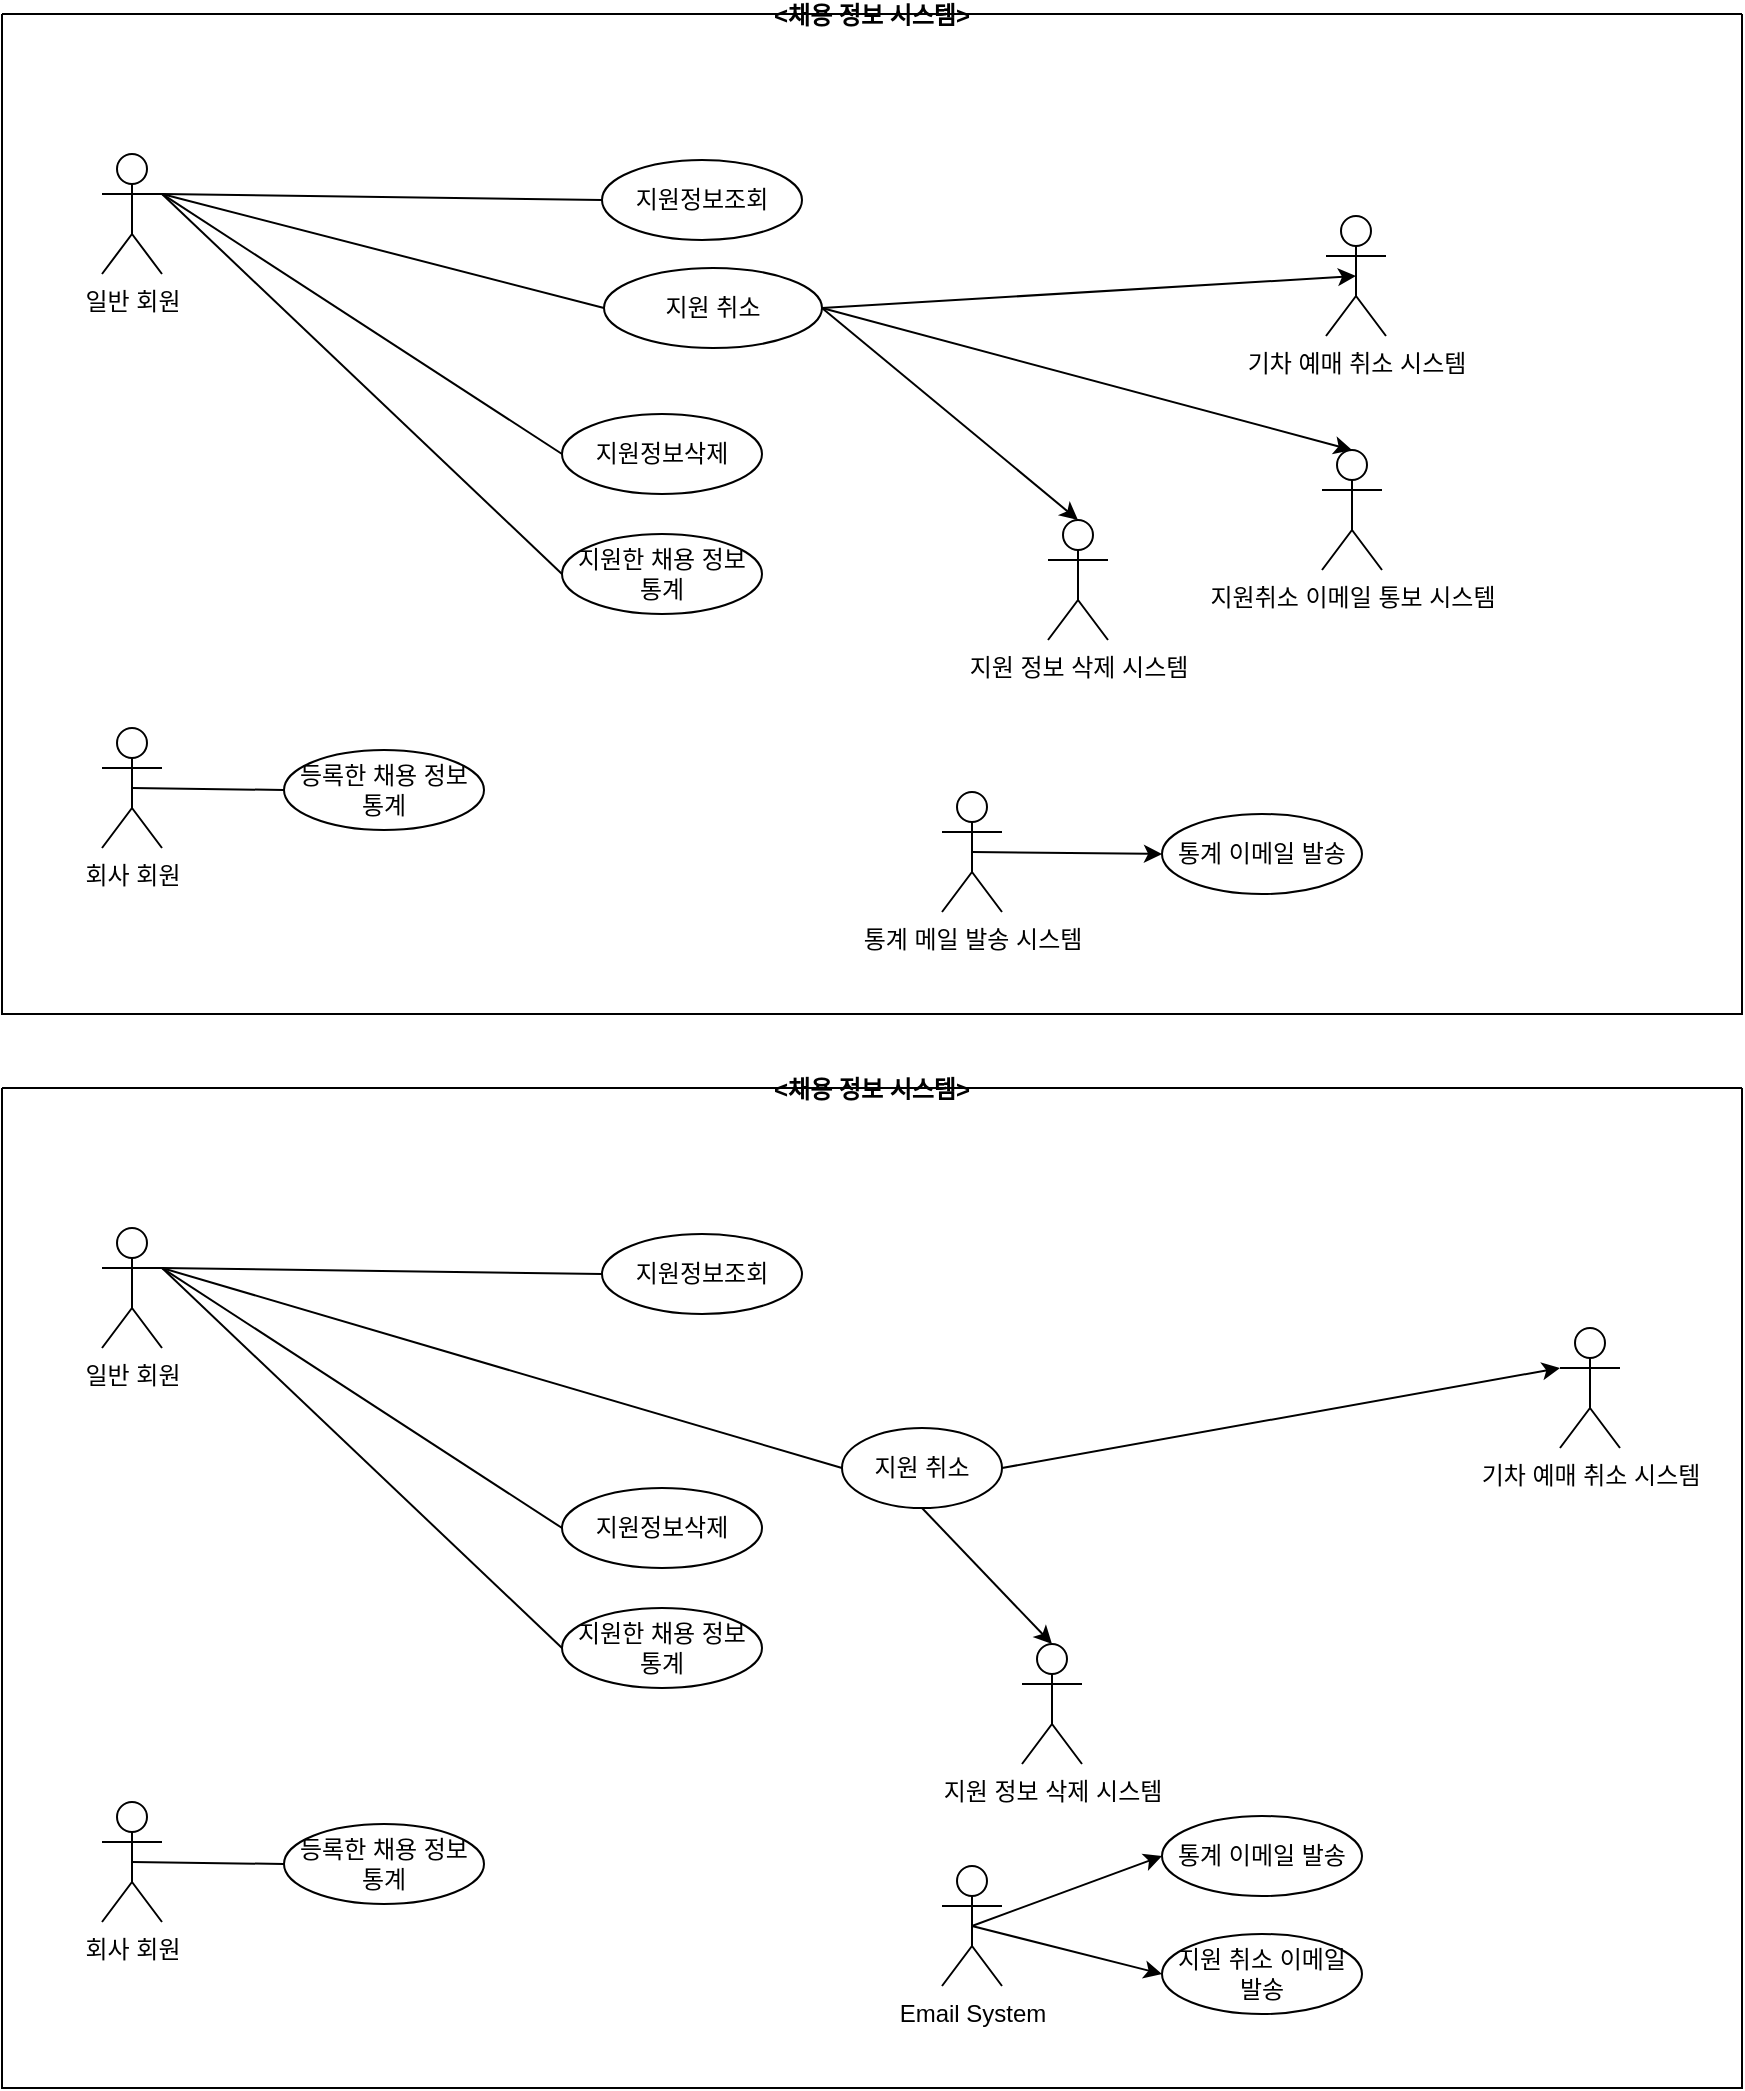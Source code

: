 <mxfile version="21.1.5" type="github">
  <diagram name="지원기능" id="UPAmNvmZ-K9R0Tg9lCOD">
    <mxGraphModel dx="2591" dy="2213" grid="1" gridSize="10" guides="1" tooltips="1" connect="1" arrows="1" fold="1" page="1" pageScale="1" pageWidth="827" pageHeight="1169" math="0" shadow="0">
      <root>
        <mxCell id="0" />
        <mxCell id="1" parent="0" />
        <mxCell id="RSWRGFQSnWnRpEEUj8jb-1" value="일반 회원" style="shape=umlActor;verticalLabelPosition=bottom;verticalAlign=top;html=1;outlineConnect=0;" parent="1" vertex="1">
          <mxGeometry x="40" y="40" width="30" height="60" as="geometry" />
        </mxCell>
        <mxCell id="RSWRGFQSnWnRpEEUj8jb-2" value="회사 회원" style="shape=umlActor;verticalLabelPosition=bottom;verticalAlign=top;html=1;outlineConnect=0;" parent="1" vertex="1">
          <mxGeometry x="40" y="327" width="30" height="60" as="geometry" />
        </mxCell>
        <mxCell id="RSWRGFQSnWnRpEEUj8jb-3" value="지원정보조회" style="ellipse;whiteSpace=wrap;html=1;" parent="1" vertex="1">
          <mxGeometry x="290" y="43" width="100" height="40" as="geometry" />
        </mxCell>
        <mxCell id="RSWRGFQSnWnRpEEUj8jb-19" value="" style="endArrow=none;html=1;rounded=0;entryX=0;entryY=0.5;entryDx=0;entryDy=0;exitX=1;exitY=0.333;exitDx=0;exitDy=0;exitPerimeter=0;" parent="1" source="RSWRGFQSnWnRpEEUj8jb-1" target="RSWRGFQSnWnRpEEUj8jb-3" edge="1">
          <mxGeometry width="50" height="50" relative="1" as="geometry">
            <mxPoint x="80" y="70" as="sourcePoint" />
            <mxPoint x="460" y="100" as="targetPoint" />
          </mxGeometry>
        </mxCell>
        <mxCell id="RSWRGFQSnWnRpEEUj8jb-24" value="" style="endArrow=none;html=1;rounded=0;entryX=0;entryY=0.5;entryDx=0;entryDy=0;exitX=1;exitY=0.333;exitDx=0;exitDy=0;exitPerimeter=0;" parent="1" source="RSWRGFQSnWnRpEEUj8jb-1" target="RSWRGFQSnWnRpEEUj8jb-23" edge="1">
          <mxGeometry width="50" height="50" relative="1" as="geometry">
            <mxPoint x="80" y="70" as="sourcePoint" />
            <mxPoint x="300" y="73" as="targetPoint" />
          </mxGeometry>
        </mxCell>
        <mxCell id="RSWRGFQSnWnRpEEUj8jb-28" value="&lt;채용 정보 시스템&gt;" style="swimlane;startSize=0;" parent="1" vertex="1">
          <mxGeometry x="-10" y="-30" width="870" height="500" as="geometry" />
        </mxCell>
        <mxCell id="ywEW3Zn0HRga_1FKV1Z--3" value="등록한 채용 정보 통계" style="ellipse;whiteSpace=wrap;html=1;" parent="RSWRGFQSnWnRpEEUj8jb-28" vertex="1">
          <mxGeometry x="141" y="368" width="100" height="40" as="geometry" />
        </mxCell>
        <mxCell id="ywEW3Zn0HRga_1FKV1Z--39" value="지원 정보 삭제 시스템" style="shape=umlActor;verticalLabelPosition=bottom;verticalAlign=top;html=1;outlineConnect=0;" parent="RSWRGFQSnWnRpEEUj8jb-28" vertex="1">
          <mxGeometry x="523" y="253" width="30" height="60" as="geometry" />
        </mxCell>
        <mxCell id="RSWRGFQSnWnRpEEUj8jb-20" value="지원취소 이메일 통보 시스템" style="shape=umlActor;verticalLabelPosition=bottom;verticalAlign=top;html=1;outlineConnect=0;" parent="RSWRGFQSnWnRpEEUj8jb-28" vertex="1">
          <mxGeometry x="660" y="218" width="30" height="60" as="geometry" />
        </mxCell>
        <mxCell id="RSWRGFQSnWnRpEEUj8jb-12" value="지원 취소" style="ellipse;whiteSpace=wrap;html=1;" parent="RSWRGFQSnWnRpEEUj8jb-28" vertex="1">
          <mxGeometry x="301" y="127" width="109" height="40" as="geometry" />
        </mxCell>
        <mxCell id="RSWRGFQSnWnRpEEUj8jb-22" value="" style="endArrow=classic;html=1;rounded=0;entryX=0.5;entryY=0;entryDx=0;entryDy=0;entryPerimeter=0;exitX=1;exitY=0.5;exitDx=0;exitDy=0;" parent="RSWRGFQSnWnRpEEUj8jb-28" source="RSWRGFQSnWnRpEEUj8jb-12" target="RSWRGFQSnWnRpEEUj8jb-20" edge="1">
          <mxGeometry width="50" height="50" relative="1" as="geometry">
            <mxPoint x="420" y="180" as="sourcePoint" />
            <mxPoint x="470" y="130" as="targetPoint" />
          </mxGeometry>
        </mxCell>
        <mxCell id="ywEW3Zn0HRga_1FKV1Z--2" value="" style="endArrow=classic;html=1;rounded=0;entryX=0.5;entryY=0;entryDx=0;entryDy=0;exitX=1;exitY=0.5;exitDx=0;exitDy=0;entryPerimeter=0;" parent="RSWRGFQSnWnRpEEUj8jb-28" source="RSWRGFQSnWnRpEEUj8jb-12" target="ywEW3Zn0HRga_1FKV1Z--39" edge="1">
          <mxGeometry width="50" height="50" relative="1" as="geometry">
            <mxPoint x="600" y="203" as="sourcePoint" />
            <mxPoint x="599" y="310" as="targetPoint" />
          </mxGeometry>
        </mxCell>
        <mxCell id="ywEW3Zn0HRga_1FKV1Z--50" value="지원한 채용 정보 통계" style="ellipse;whiteSpace=wrap;html=1;" parent="RSWRGFQSnWnRpEEUj8jb-28" vertex="1">
          <mxGeometry x="280" y="260" width="100" height="40" as="geometry" />
        </mxCell>
        <mxCell id="ywEW3Zn0HRga_1FKV1Z--52" value="통계 메일 발송 시스템" style="shape=umlActor;verticalLabelPosition=bottom;verticalAlign=top;html=1;outlineConnect=0;" parent="RSWRGFQSnWnRpEEUj8jb-28" vertex="1">
          <mxGeometry x="470" y="389" width="30" height="60" as="geometry" />
        </mxCell>
        <mxCell id="ywEW3Zn0HRga_1FKV1Z--60" value="" style="endArrow=classic;html=1;rounded=0;entryX=0;entryY=0.5;entryDx=0;entryDy=0;exitX=0.5;exitY=0.5;exitDx=0;exitDy=0;exitPerimeter=0;" parent="RSWRGFQSnWnRpEEUj8jb-28" source="ywEW3Zn0HRga_1FKV1Z--52" target="ywEW3Zn0HRga_1FKV1Z--59" edge="1">
          <mxGeometry width="50" height="50" relative="1" as="geometry">
            <mxPoint x="395" y="400" as="sourcePoint" />
            <mxPoint x="800" y="560" as="targetPoint" />
          </mxGeometry>
        </mxCell>
        <mxCell id="ywEW3Zn0HRga_1FKV1Z--59" value="통계 이메일 발송" style="ellipse;whiteSpace=wrap;html=1;" parent="RSWRGFQSnWnRpEEUj8jb-28" vertex="1">
          <mxGeometry x="580" y="400" width="100" height="40" as="geometry" />
        </mxCell>
        <mxCell id="RSWRGFQSnWnRpEEUj8jb-23" value="지원정보삭제" style="ellipse;whiteSpace=wrap;html=1;" parent="RSWRGFQSnWnRpEEUj8jb-28" vertex="1">
          <mxGeometry x="280" y="200" width="100" height="40" as="geometry" />
        </mxCell>
        <mxCell id="RSWRGFQSnWnRpEEUj8jb-31" value="" style="endArrow=classic;html=1;rounded=0;exitX=1;exitY=0.5;exitDx=0;exitDy=0;entryX=0.5;entryY=0.5;entryDx=0;entryDy=0;entryPerimeter=0;" parent="1" source="RSWRGFQSnWnRpEEUj8jb-12" target="ywEW3Zn0HRga_1FKV1Z--41" edge="1">
          <mxGeometry width="50" height="50" relative="1" as="geometry">
            <mxPoint x="410" y="280" as="sourcePoint" />
            <mxPoint x="800" y="130" as="targetPoint" />
          </mxGeometry>
        </mxCell>
        <mxCell id="ywEW3Zn0HRga_1FKV1Z--5" value="" style="endArrow=none;html=1;rounded=0;exitX=1;exitY=0.333;exitDx=0;exitDy=0;exitPerimeter=0;entryX=0;entryY=0.5;entryDx=0;entryDy=0;" parent="1" source="RSWRGFQSnWnRpEEUj8jb-1" target="ywEW3Zn0HRga_1FKV1Z--50" edge="1">
          <mxGeometry width="50" height="50" relative="1" as="geometry">
            <mxPoint x="380" y="180" as="sourcePoint" />
            <mxPoint x="430" y="130" as="targetPoint" />
          </mxGeometry>
        </mxCell>
        <mxCell id="ywEW3Zn0HRga_1FKV1Z--6" value="" style="endArrow=none;html=1;rounded=0;entryX=0;entryY=0.5;entryDx=0;entryDy=0;exitX=0.5;exitY=0.5;exitDx=0;exitDy=0;exitPerimeter=0;" parent="1" source="RSWRGFQSnWnRpEEUj8jb-2" target="ywEW3Zn0HRga_1FKV1Z--3" edge="1">
          <mxGeometry width="50" height="50" relative="1" as="geometry">
            <mxPoint x="70" y="357" as="sourcePoint" />
            <mxPoint x="430" y="130" as="targetPoint" />
          </mxGeometry>
        </mxCell>
        <mxCell id="ywEW3Zn0HRga_1FKV1Z--41" value="기차 예매 취소 시스템" style="shape=umlActor;verticalLabelPosition=bottom;verticalAlign=top;html=1;outlineConnect=0;" parent="1" vertex="1">
          <mxGeometry x="652" y="71" width="30" height="60" as="geometry" />
        </mxCell>
        <mxCell id="ywEW3Zn0HRga_1FKV1Z--46" value="" style="endArrow=none;html=1;rounded=0;entryX=0;entryY=0.5;entryDx=0;entryDy=0;" parent="1" target="RSWRGFQSnWnRpEEUj8jb-12" edge="1">
          <mxGeometry width="50" height="50" relative="1" as="geometry">
            <mxPoint x="70" y="60" as="sourcePoint" />
            <mxPoint x="340" y="130" as="targetPoint" />
          </mxGeometry>
        </mxCell>
        <mxCell id="vokHyvgvlGLt0k7OBw30-47" value="일반 회원" style="shape=umlActor;verticalLabelPosition=bottom;verticalAlign=top;html=1;outlineConnect=0;" vertex="1" parent="1">
          <mxGeometry x="40" y="577" width="30" height="60" as="geometry" />
        </mxCell>
        <mxCell id="vokHyvgvlGLt0k7OBw30-48" value="회사 회원" style="shape=umlActor;verticalLabelPosition=bottom;verticalAlign=top;html=1;outlineConnect=0;" vertex="1" parent="1">
          <mxGeometry x="40" y="864" width="30" height="60" as="geometry" />
        </mxCell>
        <mxCell id="vokHyvgvlGLt0k7OBw30-49" value="지원정보조회" style="ellipse;whiteSpace=wrap;html=1;" vertex="1" parent="1">
          <mxGeometry x="290" y="580" width="100" height="40" as="geometry" />
        </mxCell>
        <mxCell id="vokHyvgvlGLt0k7OBw30-50" value="" style="endArrow=none;html=1;rounded=0;entryX=0;entryY=0.5;entryDx=0;entryDy=0;exitX=1;exitY=0.333;exitDx=0;exitDy=0;exitPerimeter=0;" edge="1" parent="1" source="vokHyvgvlGLt0k7OBw30-47" target="vokHyvgvlGLt0k7OBw30-49">
          <mxGeometry width="50" height="50" relative="1" as="geometry">
            <mxPoint x="80" y="607" as="sourcePoint" />
            <mxPoint x="460" y="637" as="targetPoint" />
          </mxGeometry>
        </mxCell>
        <mxCell id="vokHyvgvlGLt0k7OBw30-51" value="" style="endArrow=none;html=1;rounded=0;entryX=0;entryY=0.5;entryDx=0;entryDy=0;exitX=1;exitY=0.333;exitDx=0;exitDy=0;exitPerimeter=0;" edge="1" parent="1" source="vokHyvgvlGLt0k7OBw30-47" target="vokHyvgvlGLt0k7OBw30-63">
          <mxGeometry width="50" height="50" relative="1" as="geometry">
            <mxPoint x="80" y="607" as="sourcePoint" />
            <mxPoint x="300" y="610" as="targetPoint" />
          </mxGeometry>
        </mxCell>
        <mxCell id="vokHyvgvlGLt0k7OBw30-52" value="&lt;채용 정보 시스템&gt;" style="swimlane;startSize=0;" vertex="1" parent="1">
          <mxGeometry x="-10" y="507" width="870" height="500" as="geometry" />
        </mxCell>
        <mxCell id="vokHyvgvlGLt0k7OBw30-53" value="등록한 채용 정보 통계" style="ellipse;whiteSpace=wrap;html=1;" vertex="1" parent="vokHyvgvlGLt0k7OBw30-52">
          <mxGeometry x="141" y="368" width="100" height="40" as="geometry" />
        </mxCell>
        <mxCell id="vokHyvgvlGLt0k7OBw30-54" value="지원 정보 삭제 시스템" style="shape=umlActor;verticalLabelPosition=bottom;verticalAlign=top;html=1;outlineConnect=0;" vertex="1" parent="vokHyvgvlGLt0k7OBw30-52">
          <mxGeometry x="510" y="278" width="30" height="60" as="geometry" />
        </mxCell>
        <mxCell id="vokHyvgvlGLt0k7OBw30-56" value="지원 취소" style="ellipse;whiteSpace=wrap;html=1;" vertex="1" parent="vokHyvgvlGLt0k7OBw30-52">
          <mxGeometry x="420" y="170" width="80" height="40" as="geometry" />
        </mxCell>
        <mxCell id="vokHyvgvlGLt0k7OBw30-58" value="" style="endArrow=classic;html=1;rounded=0;entryX=0.5;entryY=0;entryDx=0;entryDy=0;exitX=0.5;exitY=1;exitDx=0;exitDy=0;entryPerimeter=0;" edge="1" parent="vokHyvgvlGLt0k7OBw30-52" source="vokHyvgvlGLt0k7OBw30-56" target="vokHyvgvlGLt0k7OBw30-54">
          <mxGeometry width="50" height="50" relative="1" as="geometry">
            <mxPoint x="600" y="203" as="sourcePoint" />
            <mxPoint x="599" y="310" as="targetPoint" />
          </mxGeometry>
        </mxCell>
        <mxCell id="vokHyvgvlGLt0k7OBw30-59" value="지원한 채용 정보 통계" style="ellipse;whiteSpace=wrap;html=1;" vertex="1" parent="vokHyvgvlGLt0k7OBw30-52">
          <mxGeometry x="280" y="260" width="100" height="40" as="geometry" />
        </mxCell>
        <mxCell id="vokHyvgvlGLt0k7OBw30-60" value="Email System" style="shape=umlActor;verticalLabelPosition=bottom;verticalAlign=top;html=1;outlineConnect=0;" vertex="1" parent="vokHyvgvlGLt0k7OBw30-52">
          <mxGeometry x="470" y="389" width="30" height="60" as="geometry" />
        </mxCell>
        <mxCell id="vokHyvgvlGLt0k7OBw30-61" value="" style="endArrow=classic;html=1;rounded=0;entryX=0;entryY=0.5;entryDx=0;entryDy=0;exitX=0.5;exitY=0.5;exitDx=0;exitDy=0;exitPerimeter=0;" edge="1" parent="vokHyvgvlGLt0k7OBw30-52" source="vokHyvgvlGLt0k7OBw30-60" target="vokHyvgvlGLt0k7OBw30-62">
          <mxGeometry width="50" height="50" relative="1" as="geometry">
            <mxPoint x="395" y="400" as="sourcePoint" />
            <mxPoint x="800" y="560" as="targetPoint" />
          </mxGeometry>
        </mxCell>
        <mxCell id="vokHyvgvlGLt0k7OBw30-62" value="통계 이메일 발송" style="ellipse;whiteSpace=wrap;html=1;" vertex="1" parent="vokHyvgvlGLt0k7OBw30-52">
          <mxGeometry x="580" y="364" width="100" height="40" as="geometry" />
        </mxCell>
        <mxCell id="vokHyvgvlGLt0k7OBw30-63" value="지원정보삭제" style="ellipse;whiteSpace=wrap;html=1;" vertex="1" parent="vokHyvgvlGLt0k7OBw30-52">
          <mxGeometry x="280" y="200" width="100" height="40" as="geometry" />
        </mxCell>
        <mxCell id="vokHyvgvlGLt0k7OBw30-64" value="" style="endArrow=classic;html=1;rounded=0;exitX=1;exitY=0.5;exitDx=0;exitDy=0;entryX=0;entryY=0.333;entryDx=0;entryDy=0;entryPerimeter=0;" edge="1" parent="1" source="vokHyvgvlGLt0k7OBw30-56" target="vokHyvgvlGLt0k7OBw30-67">
          <mxGeometry width="50" height="50" relative="1" as="geometry">
            <mxPoint x="410" y="817" as="sourcePoint" />
            <mxPoint x="800" y="667" as="targetPoint" />
          </mxGeometry>
        </mxCell>
        <mxCell id="vokHyvgvlGLt0k7OBw30-65" value="" style="endArrow=none;html=1;rounded=0;exitX=1;exitY=0.333;exitDx=0;exitDy=0;exitPerimeter=0;entryX=0;entryY=0.5;entryDx=0;entryDy=0;" edge="1" parent="1" source="vokHyvgvlGLt0k7OBw30-47" target="vokHyvgvlGLt0k7OBw30-59">
          <mxGeometry width="50" height="50" relative="1" as="geometry">
            <mxPoint x="380" y="717" as="sourcePoint" />
            <mxPoint x="430" y="667" as="targetPoint" />
          </mxGeometry>
        </mxCell>
        <mxCell id="vokHyvgvlGLt0k7OBw30-66" value="" style="endArrow=none;html=1;rounded=0;entryX=0;entryY=0.5;entryDx=0;entryDy=0;exitX=0.5;exitY=0.5;exitDx=0;exitDy=0;exitPerimeter=0;" edge="1" parent="1" source="vokHyvgvlGLt0k7OBw30-48" target="vokHyvgvlGLt0k7OBw30-53">
          <mxGeometry width="50" height="50" relative="1" as="geometry">
            <mxPoint x="70" y="894" as="sourcePoint" />
            <mxPoint x="430" y="667" as="targetPoint" />
          </mxGeometry>
        </mxCell>
        <mxCell id="vokHyvgvlGLt0k7OBw30-67" value="기차 예매 취소 시스템" style="shape=umlActor;verticalLabelPosition=bottom;verticalAlign=top;html=1;outlineConnect=0;" vertex="1" parent="1">
          <mxGeometry x="769" y="627" width="30" height="60" as="geometry" />
        </mxCell>
        <mxCell id="vokHyvgvlGLt0k7OBw30-68" value="" style="endArrow=none;html=1;rounded=0;entryX=0;entryY=0.5;entryDx=0;entryDy=0;" edge="1" parent="1" target="vokHyvgvlGLt0k7OBw30-56">
          <mxGeometry width="50" height="50" relative="1" as="geometry">
            <mxPoint x="70" y="597" as="sourcePoint" />
            <mxPoint x="340" y="667" as="targetPoint" />
          </mxGeometry>
        </mxCell>
        <mxCell id="vokHyvgvlGLt0k7OBw30-71" value="지원 취소 이메일 발송" style="ellipse;whiteSpace=wrap;html=1;" vertex="1" parent="1">
          <mxGeometry x="570" y="930" width="100" height="40" as="geometry" />
        </mxCell>
        <mxCell id="vokHyvgvlGLt0k7OBw30-72" value="" style="endArrow=classic;html=1;rounded=0;entryX=0;entryY=0.5;entryDx=0;entryDy=0;exitX=0.5;exitY=0.5;exitDx=0;exitDy=0;exitPerimeter=0;" edge="1" parent="1" source="vokHyvgvlGLt0k7OBw30-60" target="vokHyvgvlGLt0k7OBw30-71">
          <mxGeometry width="50" height="50" relative="1" as="geometry">
            <mxPoint x="485" y="936" as="sourcePoint" />
            <mxPoint x="580" y="901" as="targetPoint" />
          </mxGeometry>
        </mxCell>
      </root>
    </mxGraphModel>
  </diagram>
</mxfile>
